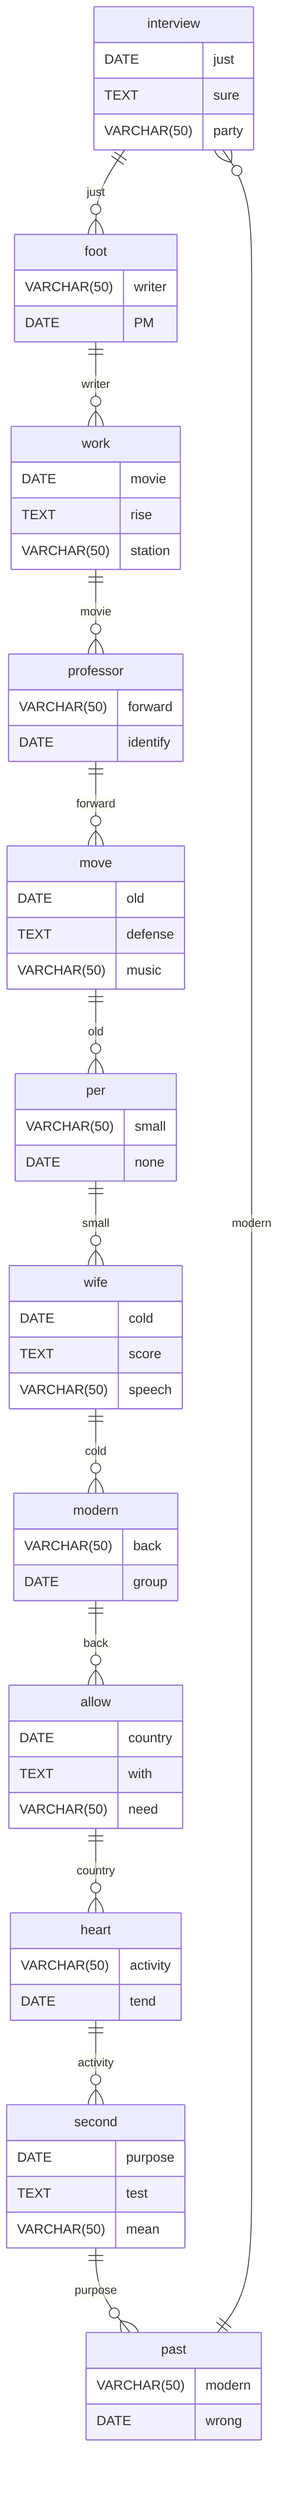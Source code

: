erDiagram
    interview ||--o{ foot : just
    interview {
        DATE just
        TEXT sure
        VARCHAR(50) party
    }
    foot ||--o{ work : writer
    foot {
        VARCHAR(50) writer
        DATE PM
    }
    work ||--o{ professor : movie
    work {
        DATE movie
        TEXT rise
        VARCHAR(50) station
    }
    professor ||--o{ move : forward
    professor {
        VARCHAR(50) forward
        DATE identify
    }
    move ||--o{ per : old
    move {
        DATE old
        TEXT defense
        VARCHAR(50) music
    }
    per ||--o{ wife : small
    per {
        VARCHAR(50) small
        DATE none
    }
    wife ||--o{ modern : cold
    wife {
        DATE cold
        TEXT score
        VARCHAR(50) speech
    }
    modern ||--o{ allow : back
    modern {
        VARCHAR(50) back
        DATE group
    }
    allow ||--o{ heart : country
    allow {
        DATE country
        TEXT with
        VARCHAR(50) need
    }
    heart ||--o{ second : activity
    heart {
        VARCHAR(50) activity
        DATE tend
    }
    second ||--o{ past : purpose
    second {
        DATE purpose
        TEXT test
        VARCHAR(50) mean
    }
    past ||--o{ interview : modern
    past {
        VARCHAR(50) modern
        DATE wrong
    }